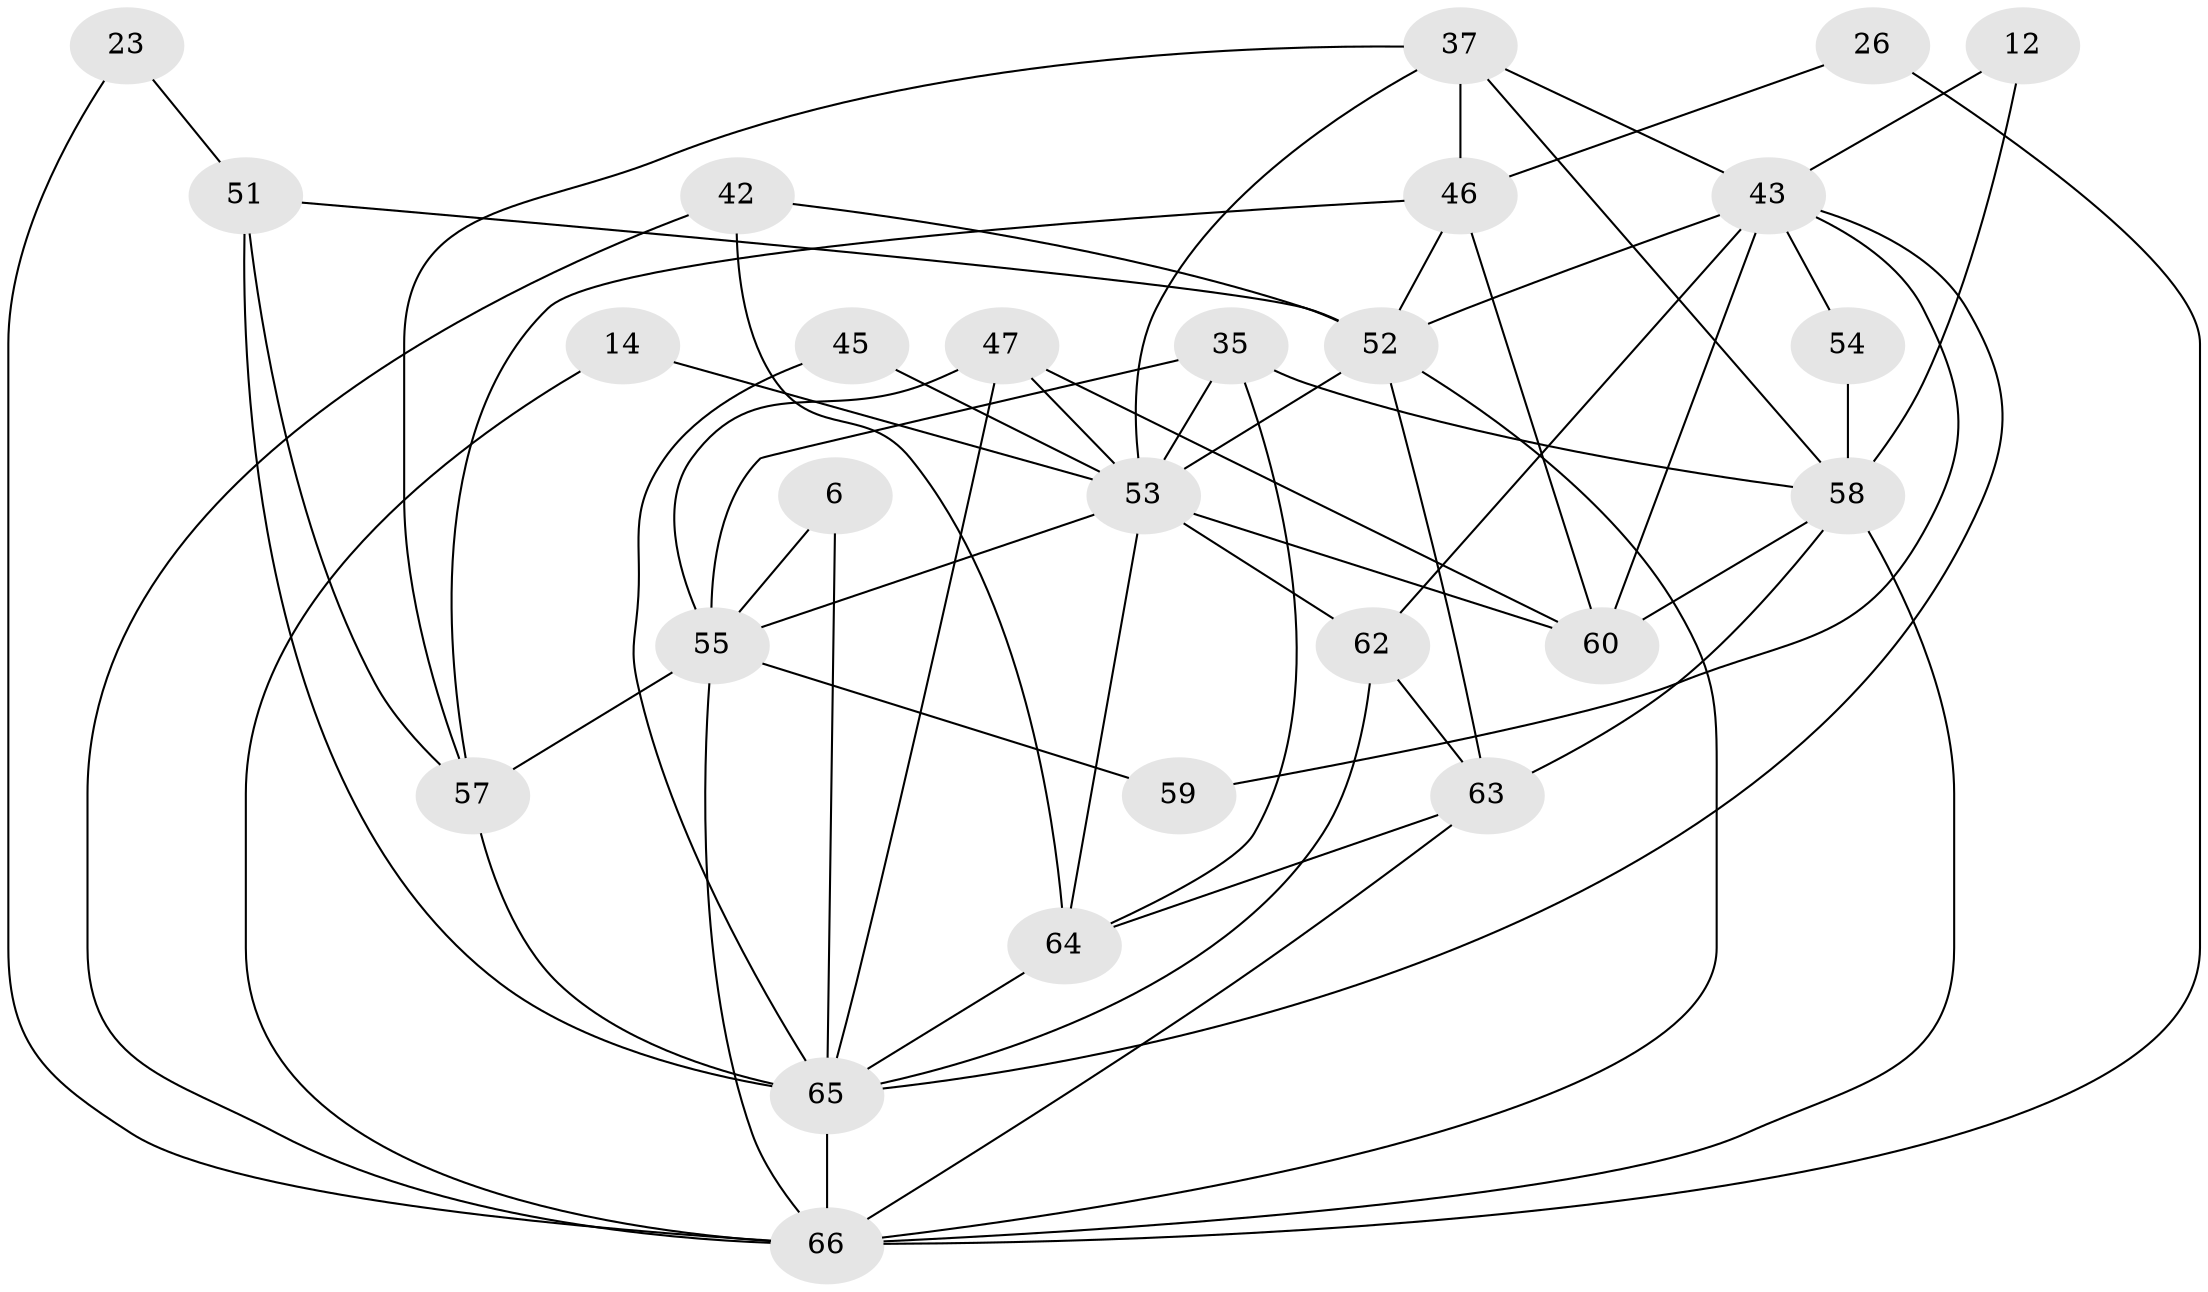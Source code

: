// original degree distribution, {4: 0.24242424242424243, 2: 0.09090909090909091, 5: 0.21212121212121213, 3: 0.3333333333333333, 6: 0.07575757575757576, 8: 0.015151515151515152, 7: 0.030303030303030304}
// Generated by graph-tools (version 1.1) at 2025/53/03/04/25 21:53:33]
// undirected, 26 vertices, 61 edges
graph export_dot {
graph [start="1"]
  node [color=gray90,style=filled];
  6;
  12;
  14;
  23;
  26;
  35 [super="+32"];
  37;
  42;
  43 [super="+2+18+24"];
  45;
  46 [super="+33"];
  47 [super="+44"];
  51 [super="+20"];
  52 [super="+48"];
  53 [super="+4+28+31"];
  54 [super="+10"];
  55 [super="+5+27+50"];
  57 [super="+36"];
  58 [super="+30+38"];
  59;
  60 [super="+41"];
  62;
  63;
  64 [super="+8+61"];
  65 [super="+7+40"];
  66 [super="+21+56"];
  6 -- 65 [weight=3];
  6 -- 55;
  12 -- 58;
  12 -- 43 [weight=2];
  14 -- 53 [weight=4];
  14 -- 66 [weight=2];
  23 -- 51;
  23 -- 66;
  26 -- 66 [weight=2];
  26 -- 46;
  35 -- 55 [weight=3];
  35 -- 64 [weight=2];
  35 -- 58 [weight=2];
  35 -- 53;
  37 -- 57;
  37 -- 53;
  37 -- 43;
  37 -- 58;
  37 -- 46;
  42 -- 66;
  42 -- 64;
  42 -- 52;
  43 -- 52 [weight=2];
  43 -- 54;
  43 -- 62 [weight=2];
  43 -- 65;
  43 -- 59;
  43 -- 60;
  45 -- 53;
  45 -- 65;
  46 -- 57 [weight=2];
  46 -- 60 [weight=2];
  46 -- 52;
  47 -- 53;
  47 -- 55 [weight=2];
  47 -- 65;
  47 -- 60;
  51 -- 52 [weight=2];
  51 -- 57;
  51 -- 65;
  52 -- 66;
  52 -- 53;
  52 -- 63;
  53 -- 62;
  53 -- 55 [weight=2];
  53 -- 64;
  53 -- 60 [weight=2];
  54 -- 58;
  55 -- 66 [weight=3];
  55 -- 57;
  55 -- 59 [weight=2];
  57 -- 65 [weight=2];
  58 -- 63;
  58 -- 60 [weight=2];
  58 -- 66;
  62 -- 63;
  62 -- 65;
  63 -- 64;
  63 -- 66;
  64 -- 65 [weight=2];
  65 -- 66 [weight=4];
}
